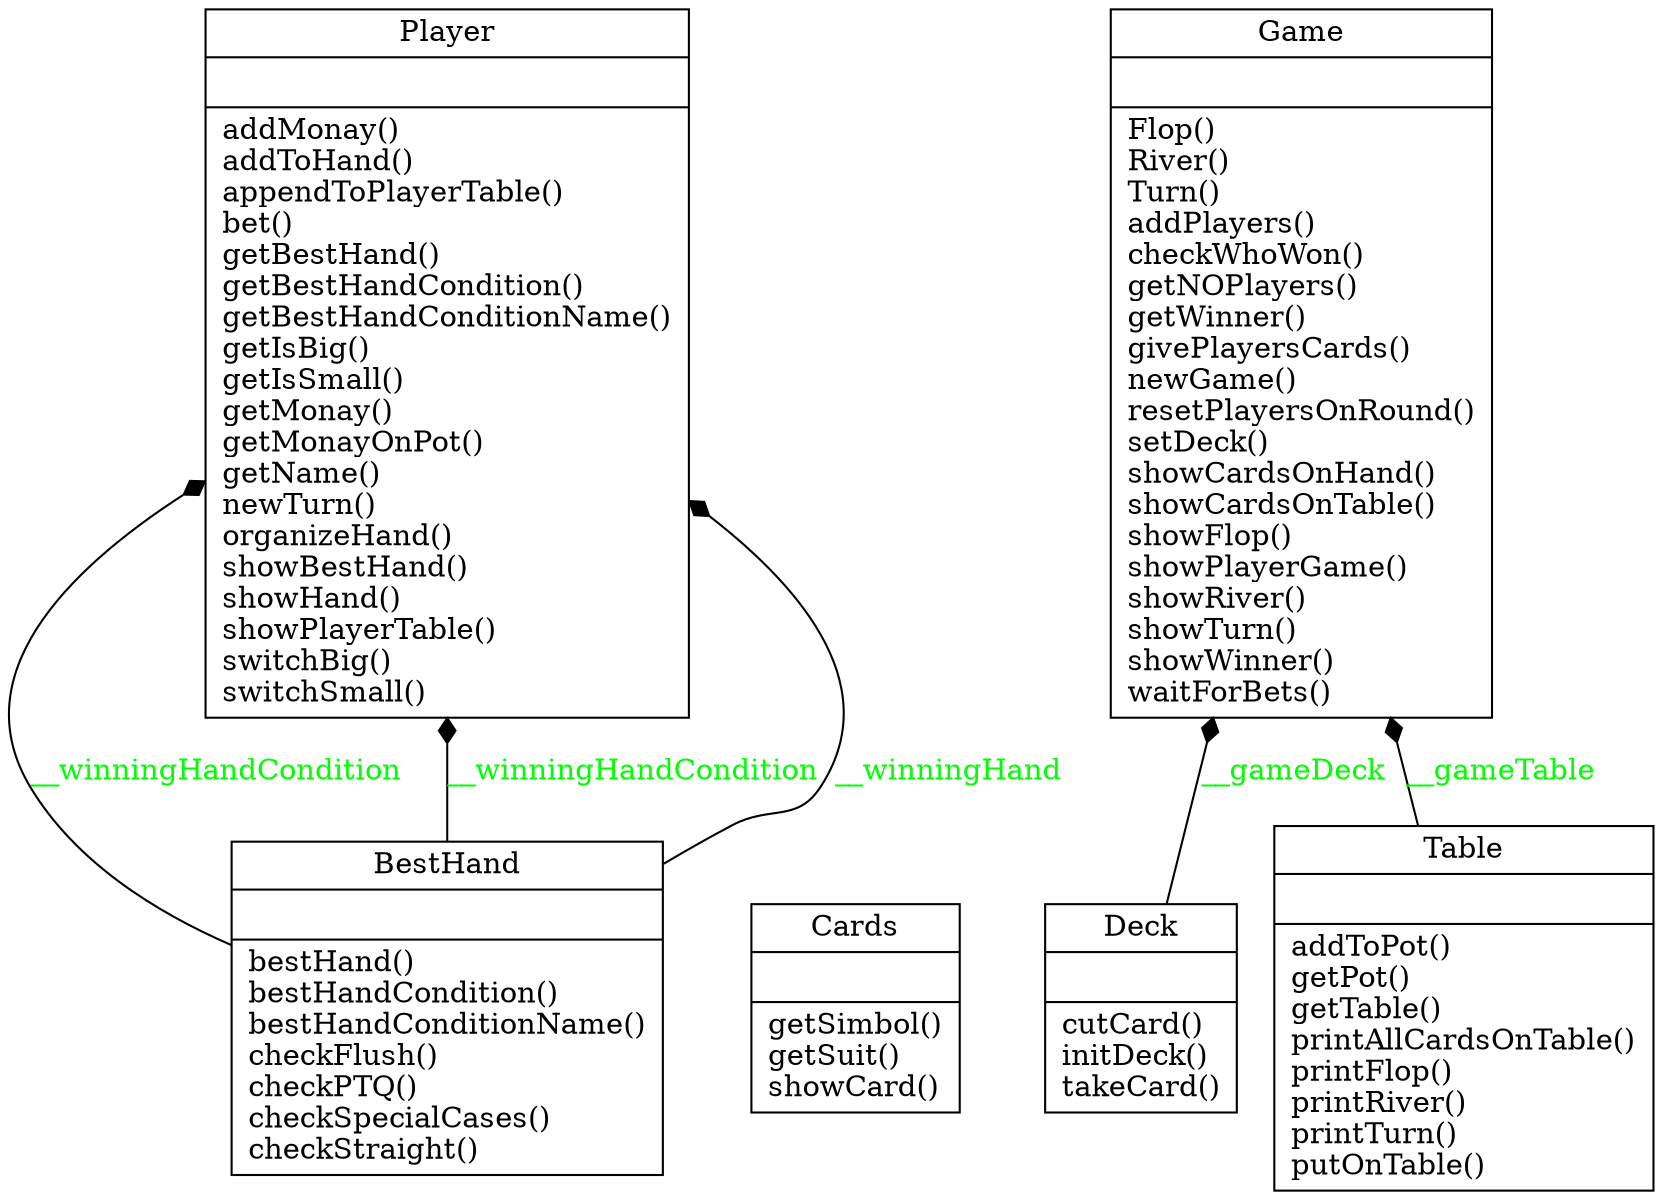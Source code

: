 digraph "classes" {
charset="utf-8"
rankdir=BT
"0" [label="{BestHand|\l|bestHand()\lbestHandCondition()\lbestHandConditionName()\lcheckFlush()\lcheckPTQ()\lcheckSpecialCases()\lcheckStraight()\l}", shape="record"];
"1" [label="{Cards|\l|getSimbol()\lgetSuit()\lshowCard()\l}", shape="record"];
"2" [label="{Deck|\l|cutCard()\linitDeck()\ltakeCard()\l}", shape="record"];
"3" [label="{Game|\l|Flop()\lRiver()\lTurn()\laddPlayers()\lcheckWhoWon()\lgetNOPlayers()\lgetWinner()\lgivePlayersCards()\lnewGame()\lresetPlayersOnRound()\lsetDeck()\lshowCardsOnHand()\lshowCardsOnTable()\lshowFlop()\lshowPlayerGame()\lshowRiver()\lshowTurn()\lshowWinner()\lwaitForBets()\l}", shape="record"];
"4" [label="{Player|\l|addMonay()\laddToHand()\lappendToPlayerTable()\lbet()\lgetBestHand()\lgetBestHandCondition()\lgetBestHandConditionName()\lgetIsBig()\lgetIsSmall()\lgetMonay()\lgetMonayOnPot()\lgetName()\lnewTurn()\lorganizeHand()\lshowBestHand()\lshowHand()\lshowPlayerTable()\lswitchBig()\lswitchSmall()\l}", shape="record"];
"5" [label="{Table|\l|addToPot()\lgetPot()\lgetTable()\lprintAllCardsOnTable()\lprintFlop()\lprintRiver()\lprintTurn()\lputOnTable()\l}", shape="record"];
"0" -> "4" [arrowhead="diamond", arrowtail="none", fontcolor="green", label="__winningHandCondition", style="solid"];
"0" -> "4" [arrowhead="diamond", arrowtail="none", fontcolor="green", label="__winningHandCondition", style="solid"];
"0" -> "4" [arrowhead="diamond", arrowtail="none", fontcolor="green", label="__winningHand", style="solid"];
"2" -> "3" [arrowhead="diamond", arrowtail="none", fontcolor="green", label="__gameDeck", style="solid"];
"5" -> "3" [arrowhead="diamond", arrowtail="none", fontcolor="green", label="__gameTable", style="solid"];
}
